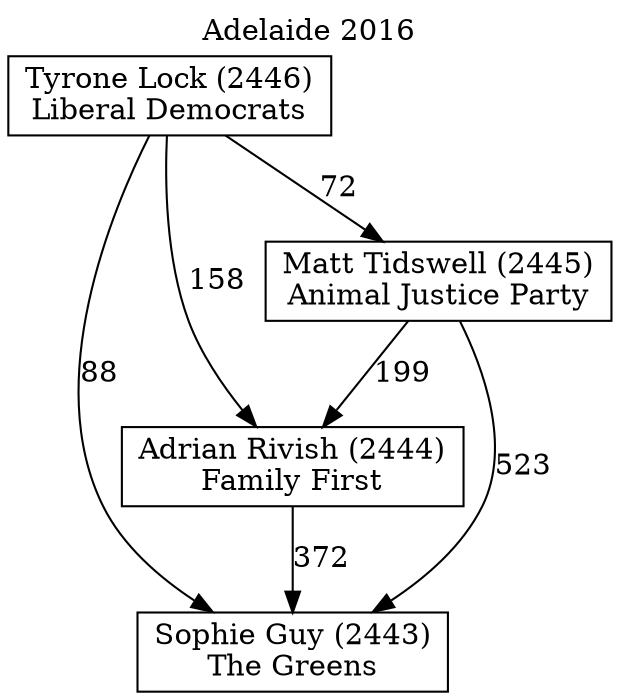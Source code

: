 // House preference flow
digraph "Sophie Guy (2443)_Adelaide_2016" {
	graph [label="Adelaide 2016" labelloc=t mclimit=10]
	node [shape=box]
	"Adrian Rivish (2444)" [label="Adrian Rivish (2444)
Family First"]
	"Tyrone Lock (2446)" [label="Tyrone Lock (2446)
Liberal Democrats"]
	"Sophie Guy (2443)" [label="Sophie Guy (2443)
The Greens"]
	"Matt Tidswell (2445)" [label="Matt Tidswell (2445)
Animal Justice Party"]
	"Matt Tidswell (2445)" -> "Adrian Rivish (2444)" [label=199]
	"Tyrone Lock (2446)" -> "Adrian Rivish (2444)" [label=158]
	"Tyrone Lock (2446)" -> "Sophie Guy (2443)" [label=88]
	"Adrian Rivish (2444)" -> "Sophie Guy (2443)" [label=372]
	"Matt Tidswell (2445)" -> "Sophie Guy (2443)" [label=523]
	"Tyrone Lock (2446)" -> "Matt Tidswell (2445)" [label=72]
}
